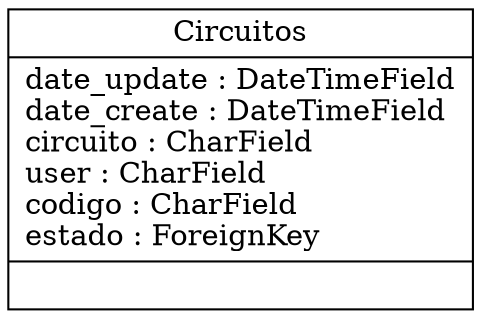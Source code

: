 digraph "classes_Circuitos" {
charset="utf-8"
rankdir=BT
"2" [shape="record", label="{Circuitos|date_update : DateTimeField\ldate_create : DateTimeField\lcircuito : CharField\luser : CharField\lcodigo : CharField\lestado : ForeignKey\l|}"];
}
